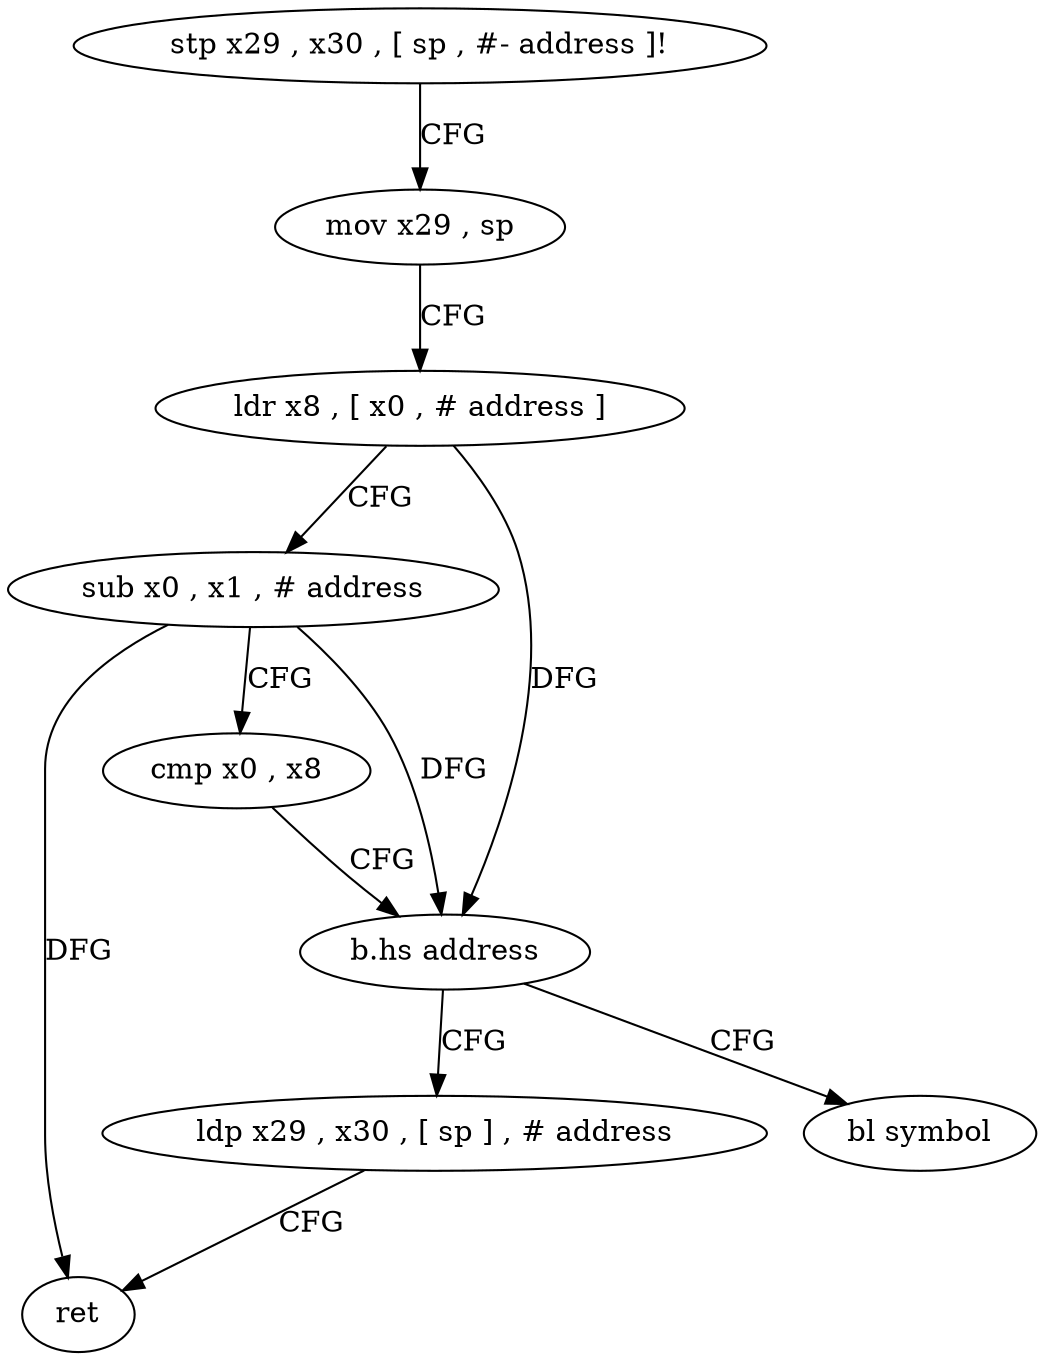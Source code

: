 digraph "func" {
"139096" [label = "stp x29 , x30 , [ sp , #- address ]!" ]
"139100" [label = "mov x29 , sp" ]
"139104" [label = "ldr x8 , [ x0 , # address ]" ]
"139108" [label = "sub x0 , x1 , # address" ]
"139112" [label = "cmp x0 , x8" ]
"139116" [label = "b.hs address" ]
"139128" [label = "bl symbol" ]
"139120" [label = "ldp x29 , x30 , [ sp ] , # address" ]
"139124" [label = "ret" ]
"139096" -> "139100" [ label = "CFG" ]
"139100" -> "139104" [ label = "CFG" ]
"139104" -> "139108" [ label = "CFG" ]
"139104" -> "139116" [ label = "DFG" ]
"139108" -> "139112" [ label = "CFG" ]
"139108" -> "139116" [ label = "DFG" ]
"139108" -> "139124" [ label = "DFG" ]
"139112" -> "139116" [ label = "CFG" ]
"139116" -> "139128" [ label = "CFG" ]
"139116" -> "139120" [ label = "CFG" ]
"139120" -> "139124" [ label = "CFG" ]
}
